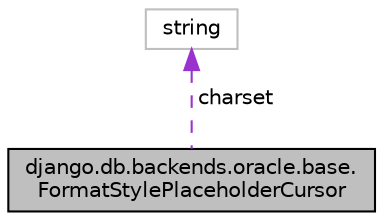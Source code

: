digraph "django.db.backends.oracle.base.FormatStylePlaceholderCursor"
{
 // LATEX_PDF_SIZE
  edge [fontname="Helvetica",fontsize="10",labelfontname="Helvetica",labelfontsize="10"];
  node [fontname="Helvetica",fontsize="10",shape=record];
  Node1 [label="django.db.backends.oracle.base.\lFormatStylePlaceholderCursor",height=0.2,width=0.4,color="black", fillcolor="grey75", style="filled", fontcolor="black",tooltip=" "];
  Node2 -> Node1 [dir="back",color="darkorchid3",fontsize="10",style="dashed",label=" charset" ];
  Node2 [label="string",height=0.2,width=0.4,color="grey75", fillcolor="white", style="filled",tooltip=" "];
}
